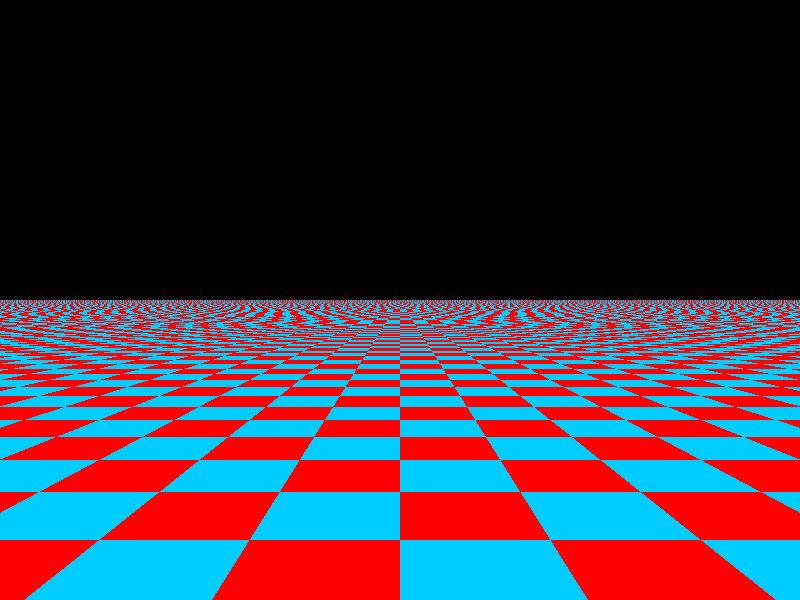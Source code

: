 #include "colors.inc"

#version 3.7;

global_settings {
	assumed_gamma 2.2
}

camera {
	location <0.0, 0.0, -10.0>
	look_at 0
}

light_source { <0.0, 40.0, -30.0> colour White }

plane {
	y, -8
	texture {pigment {
		checker colour <1.0, 0.0, 0.0>
		colour <0.0, 0.8, 1.0>
		scale 5
	} }
}
